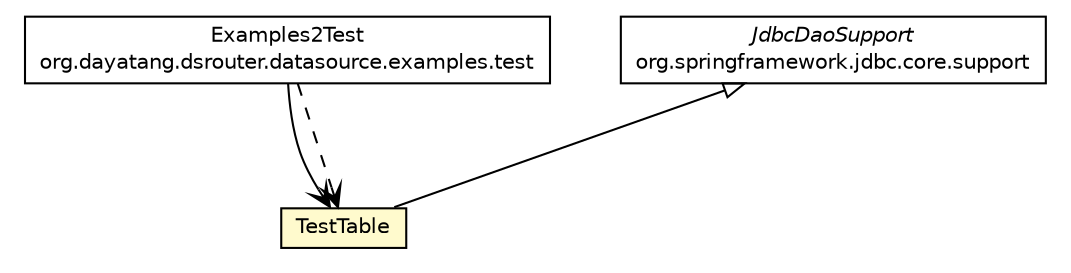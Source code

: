 #!/usr/local/bin/dot
#
# Class diagram 
# Generated by UMLGraph version R5_6_6-8-g8d7759 (http://www.umlgraph.org/)
#

digraph G {
	edge [fontname="Helvetica",fontsize=10,labelfontname="Helvetica",labelfontsize=10];
	node [fontname="Helvetica",fontsize=10,shape=plaintext];
	nodesep=0.25;
	ranksep=0.5;
	// org.dayatang.dsrouter.datasource.examples.TestTable
	c203 [label=<<table title="org.dayatang.dsrouter.datasource.examples.TestTable" border="0" cellborder="1" cellspacing="0" cellpadding="2" port="p" bgcolor="lemonChiffon" href="./TestTable.html">
		<tr><td><table border="0" cellspacing="0" cellpadding="1">
<tr><td align="center" balign="center"> TestTable </td></tr>
		</table></td></tr>
		</table>>, URL="./TestTable.html", fontname="Helvetica", fontcolor="black", fontsize=10.0];
	// org.dayatang.dsrouter.datasource.examples.test.Examples2Test
	c209 [label=<<table title="org.dayatang.dsrouter.datasource.examples.test.Examples2Test" border="0" cellborder="1" cellspacing="0" cellpadding="2" port="p" href="./test/Examples2Test.html">
		<tr><td><table border="0" cellspacing="0" cellpadding="1">
<tr><td align="center" balign="center"> Examples2Test </td></tr>
<tr><td align="center" balign="center"> org.dayatang.dsrouter.datasource.examples.test </td></tr>
		</table></td></tr>
		</table>>, URL="./test/Examples2Test.html", fontname="Helvetica", fontcolor="black", fontsize=10.0];
	//org.dayatang.dsrouter.datasource.examples.TestTable extends org.springframework.jdbc.core.support.JdbcDaoSupport
	c211:p -> c203:p [dir=back,arrowtail=empty];
	// org.dayatang.dsrouter.datasource.examples.test.Examples2Test NAVASSOC org.dayatang.dsrouter.datasource.examples.TestTable
	c209:p -> c203:p [taillabel="", label=" "headlabel="", fontname="Helvetica", fontcolor="black", fontsize=10.0, color="black", arrowhead=open];
	// org.dayatang.dsrouter.datasource.examples.test.Examples2Test DEPEND org.dayatang.dsrouter.datasource.examples.TestTable
	c209:p -> c203:p [taillabel="", label=" "headlabel="", fontname="Helvetica", fontcolor="black", fontsize=10.0, color="black", arrowhead=open, style=dashed];
	// org.springframework.jdbc.core.support.JdbcDaoSupport
	c211 [label=<<table title="org.springframework.jdbc.core.support.JdbcDaoSupport" border="0" cellborder="1" cellspacing="0" cellpadding="2" port="p" href="http://java.sun.com/j2se/1.4.2/docs/api/org/springframework/jdbc/core/support/JdbcDaoSupport.html">
		<tr><td><table border="0" cellspacing="0" cellpadding="1">
<tr><td align="center" balign="center"><font face="Helvetica-Oblique"> JdbcDaoSupport </font></td></tr>
<tr><td align="center" balign="center"> org.springframework.jdbc.core.support </td></tr>
		</table></td></tr>
		</table>>, URL="http://java.sun.com/j2se/1.4.2/docs/api/org/springframework/jdbc/core/support/JdbcDaoSupport.html", fontname="Helvetica", fontcolor="black", fontsize=10.0];
}

